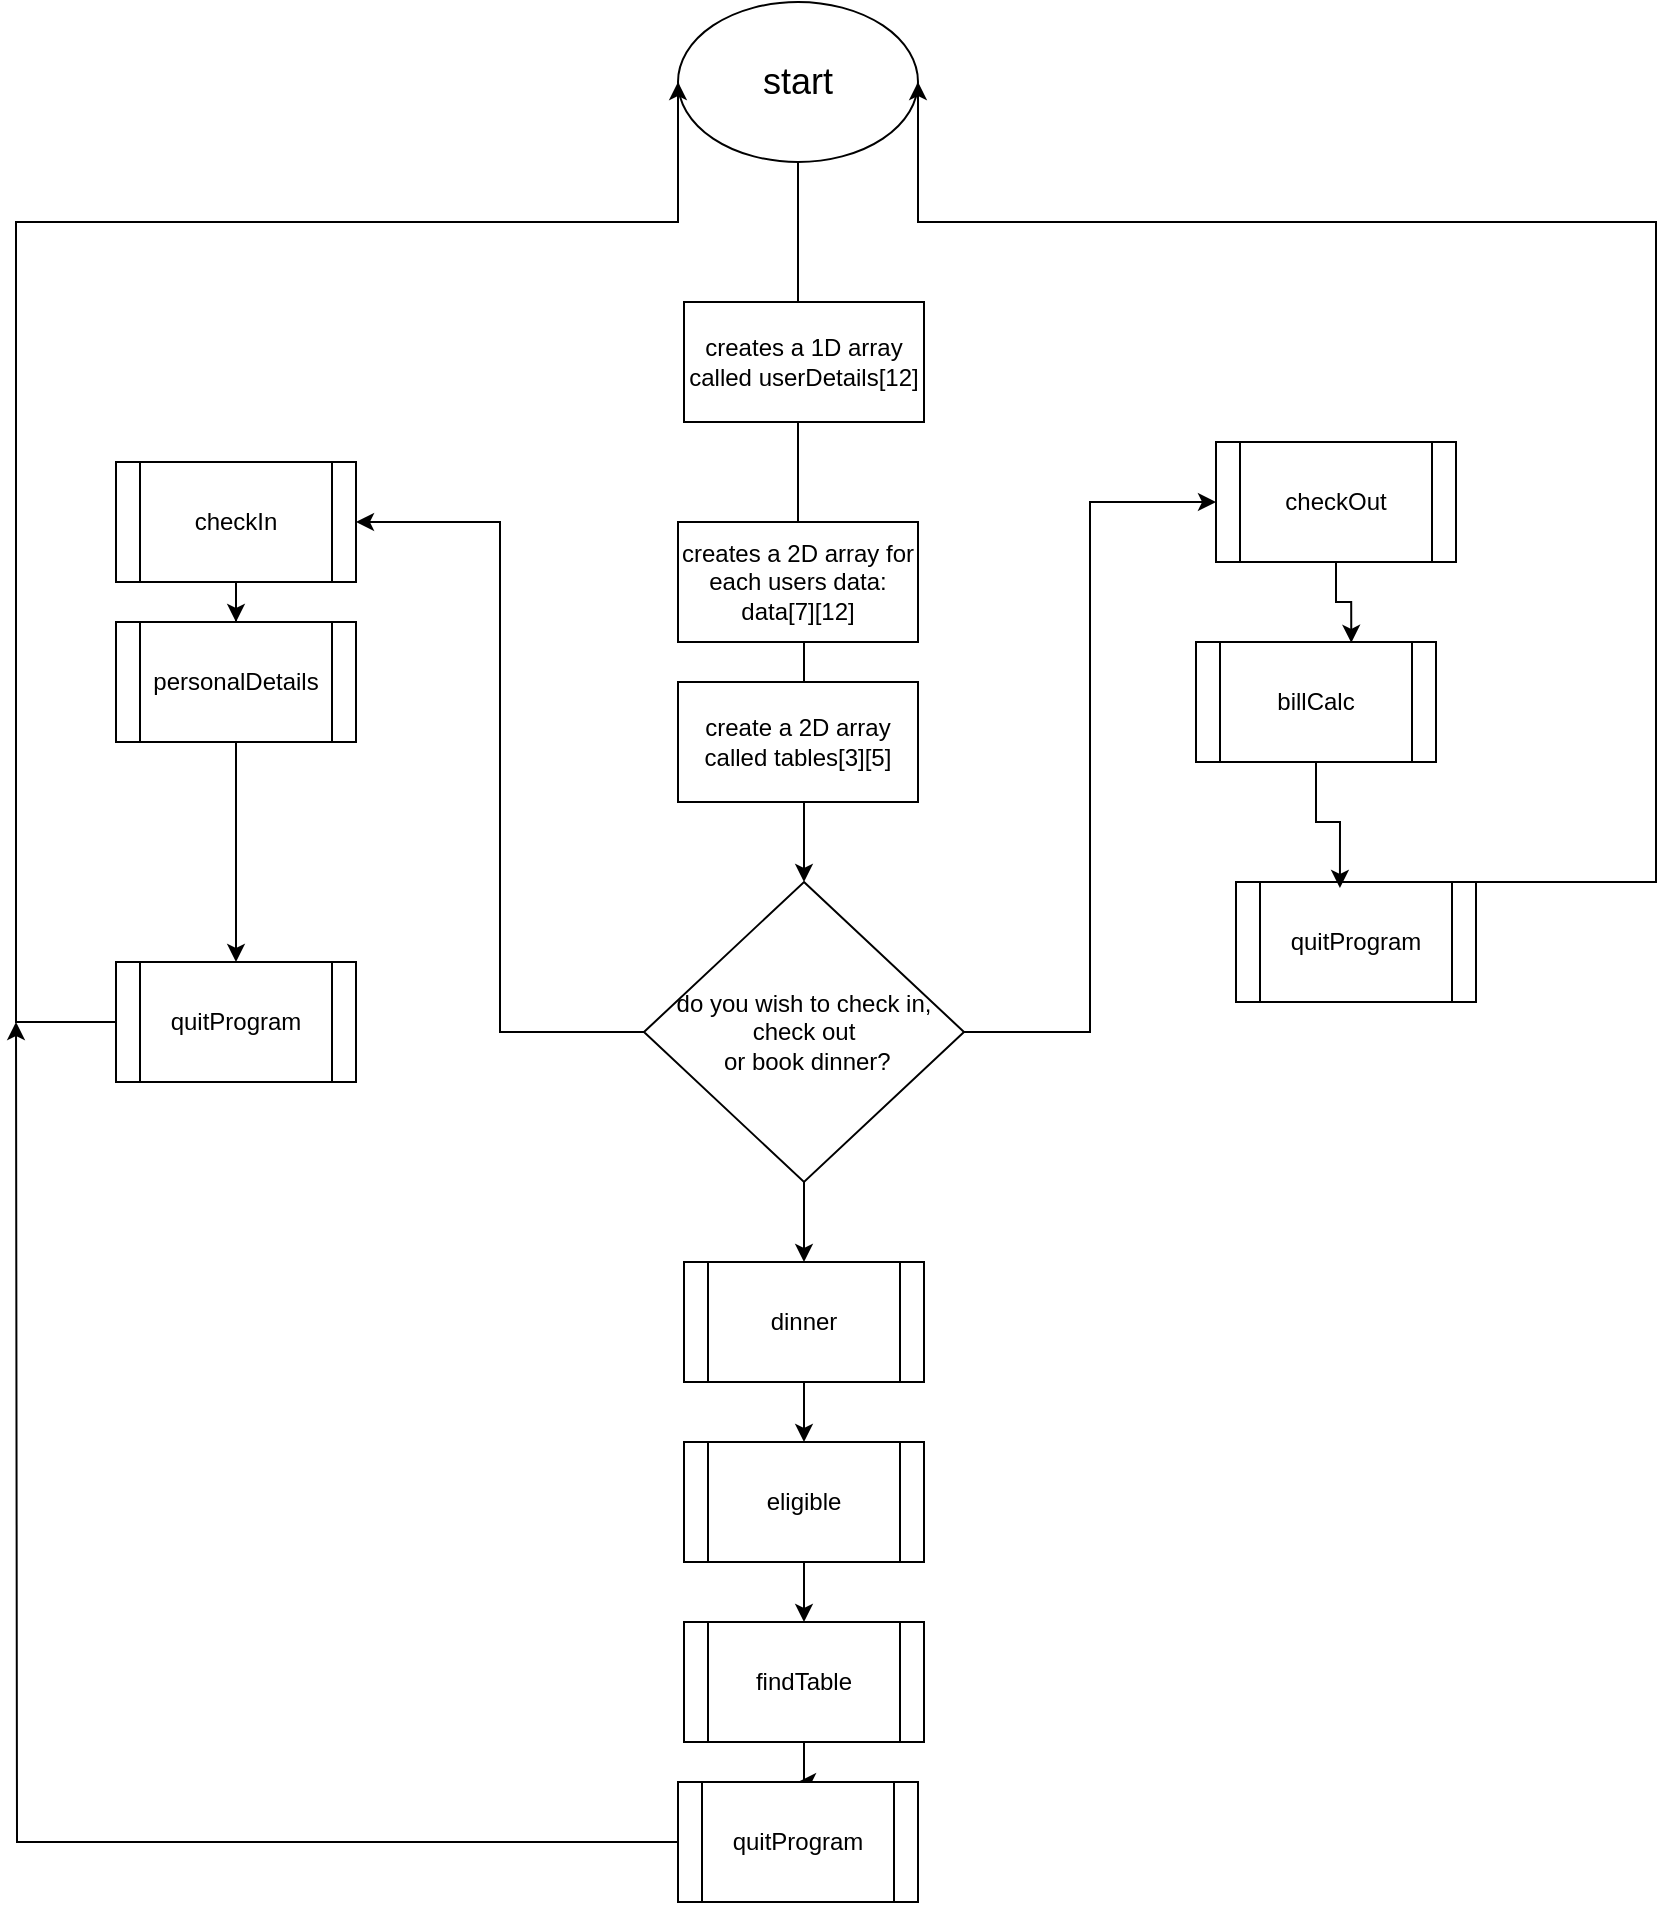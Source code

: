 <mxfile version="24.8.4">
  <diagram name="Page-1" id="GKIm5zr4rOBTvI0o6N9u">
    <mxGraphModel dx="1050" dy="1691" grid="1" gridSize="10" guides="1" tooltips="1" connect="1" arrows="1" fold="1" page="1" pageScale="1" pageWidth="827" pageHeight="1169" math="0" shadow="0">
      <root>
        <mxCell id="0" />
        <mxCell id="1" parent="0" />
        <mxCell id="iYpi32ViGrSebuN5KeIt-3" value="" style="edgeStyle=orthogonalEdgeStyle;rounded=0;orthogonalLoop=1;jettySize=auto;html=1;" parent="1" source="iYpi32ViGrSebuN5KeIt-1" target="iYpi32ViGrSebuN5KeIt-2" edge="1">
          <mxGeometry relative="1" as="geometry" />
        </mxCell>
        <mxCell id="iYpi32ViGrSebuN5KeIt-1" value="&lt;font style=&quot;font-size: 18px;&quot;&gt;start&lt;/font&gt;" style="ellipse;whiteSpace=wrap;html=1;" parent="1" vertex="1">
          <mxGeometry x="351" y="-50" width="120" height="80" as="geometry" />
        </mxCell>
        <mxCell id="iYpi32ViGrSebuN5KeIt-7" style="edgeStyle=orthogonalEdgeStyle;rounded=0;orthogonalLoop=1;jettySize=auto;html=1;entryX=1;entryY=0.5;entryDx=0;entryDy=0;" parent="1" source="iYpi32ViGrSebuN5KeIt-2" target="iYpi32ViGrSebuN5KeIt-4" edge="1">
          <mxGeometry relative="1" as="geometry">
            <mxPoint x="220" y="200" as="targetPoint" />
          </mxGeometry>
        </mxCell>
        <mxCell id="iYpi32ViGrSebuN5KeIt-8" value="" style="edgeStyle=orthogonalEdgeStyle;rounded=0;orthogonalLoop=1;jettySize=auto;html=1;" parent="1" source="iYpi32ViGrSebuN5KeIt-2" target="iYpi32ViGrSebuN5KeIt-5" edge="1">
          <mxGeometry relative="1" as="geometry" />
        </mxCell>
        <mxCell id="iYpi32ViGrSebuN5KeIt-9" style="edgeStyle=orthogonalEdgeStyle;rounded=0;orthogonalLoop=1;jettySize=auto;html=1;entryX=0;entryY=0.5;entryDx=0;entryDy=0;" parent="1" source="iYpi32ViGrSebuN5KeIt-2" target="iYpi32ViGrSebuN5KeIt-6" edge="1">
          <mxGeometry relative="1" as="geometry" />
        </mxCell>
        <mxCell id="iYpi32ViGrSebuN5KeIt-2" value="do you wish to check in,&lt;div&gt;check out&lt;/div&gt;&lt;div&gt;&amp;nbsp;or book dinner?&lt;/div&gt;" style="rhombus;whiteSpace=wrap;html=1;align=center;" parent="1" vertex="1">
          <mxGeometry x="334" y="390" width="160" height="150" as="geometry" />
        </mxCell>
        <mxCell id="iYpi32ViGrSebuN5KeIt-11" value="" style="edgeStyle=orthogonalEdgeStyle;rounded=0;orthogonalLoop=1;jettySize=auto;html=1;" parent="1" source="iYpi32ViGrSebuN5KeIt-4" target="iYpi32ViGrSebuN5KeIt-10" edge="1">
          <mxGeometry relative="1" as="geometry" />
        </mxCell>
        <mxCell id="iYpi32ViGrSebuN5KeIt-4" value="checkIn" style="shape=process;whiteSpace=wrap;html=1;backgroundOutline=1;" parent="1" vertex="1">
          <mxGeometry x="70" y="180" width="120" height="60" as="geometry" />
        </mxCell>
        <mxCell id="iYpi32ViGrSebuN5KeIt-19" value="" style="edgeStyle=orthogonalEdgeStyle;rounded=0;orthogonalLoop=1;jettySize=auto;html=1;" parent="1" source="iYpi32ViGrSebuN5KeIt-5" target="iYpi32ViGrSebuN5KeIt-18" edge="1">
          <mxGeometry relative="1" as="geometry" />
        </mxCell>
        <mxCell id="iYpi32ViGrSebuN5KeIt-5" value="dinner" style="shape=process;whiteSpace=wrap;html=1;backgroundOutline=1;" parent="1" vertex="1">
          <mxGeometry x="354" y="580" width="120" height="60" as="geometry" />
        </mxCell>
        <mxCell id="iYpi32ViGrSebuN5KeIt-6" value="checkOut" style="shape=process;whiteSpace=wrap;html=1;backgroundOutline=1;" parent="1" vertex="1">
          <mxGeometry x="620" y="170" width="120" height="60" as="geometry" />
        </mxCell>
        <mxCell id="heKLa-xPnCjZXeWw5VQV-2" style="edgeStyle=orthogonalEdgeStyle;rounded=0;orthogonalLoop=1;jettySize=auto;html=1;" parent="1" source="iYpi32ViGrSebuN5KeIt-10" target="iYpi32ViGrSebuN5KeIt-16" edge="1">
          <mxGeometry relative="1" as="geometry" />
        </mxCell>
        <mxCell id="iYpi32ViGrSebuN5KeIt-10" value="personalDetails" style="shape=process;whiteSpace=wrap;html=1;backgroundOutline=1;" parent="1" vertex="1">
          <mxGeometry x="70" y="260" width="120" height="60" as="geometry" />
        </mxCell>
        <mxCell id="iYpi32ViGrSebuN5KeIt-22" style="edgeStyle=orthogonalEdgeStyle;rounded=0;orthogonalLoop=1;jettySize=auto;html=1;entryX=0;entryY=0.5;entryDx=0;entryDy=0;" parent="1" source="iYpi32ViGrSebuN5KeIt-16" target="iYpi32ViGrSebuN5KeIt-1" edge="1">
          <mxGeometry relative="1" as="geometry">
            <Array as="points">
              <mxPoint x="20" y="460" />
              <mxPoint x="20" y="60" />
            </Array>
          </mxGeometry>
        </mxCell>
        <mxCell id="iYpi32ViGrSebuN5KeIt-16" value="quitProgram" style="shape=process;whiteSpace=wrap;html=1;backgroundOutline=1;" parent="1" vertex="1">
          <mxGeometry x="70" y="430" width="120" height="60" as="geometry" />
        </mxCell>
        <mxCell id="iYpi32ViGrSebuN5KeIt-21" value="" style="edgeStyle=orthogonalEdgeStyle;rounded=0;orthogonalLoop=1;jettySize=auto;html=1;" parent="1" source="iYpi32ViGrSebuN5KeIt-18" target="iYpi32ViGrSebuN5KeIt-20" edge="1">
          <mxGeometry relative="1" as="geometry" />
        </mxCell>
        <mxCell id="iYpi32ViGrSebuN5KeIt-18" value="eligible" style="shape=process;whiteSpace=wrap;html=1;backgroundOutline=1;" parent="1" vertex="1">
          <mxGeometry x="354" y="670" width="120" height="60" as="geometry" />
        </mxCell>
        <mxCell id="iYpi32ViGrSebuN5KeIt-25" value="" style="edgeStyle=orthogonalEdgeStyle;rounded=0;orthogonalLoop=1;jettySize=auto;html=1;" parent="1" source="iYpi32ViGrSebuN5KeIt-20" target="iYpi32ViGrSebuN5KeIt-23" edge="1">
          <mxGeometry relative="1" as="geometry" />
        </mxCell>
        <mxCell id="iYpi32ViGrSebuN5KeIt-20" value="findTable" style="shape=process;whiteSpace=wrap;html=1;backgroundOutline=1;" parent="1" vertex="1">
          <mxGeometry x="354" y="760" width="120" height="60" as="geometry" />
        </mxCell>
        <mxCell id="iYpi32ViGrSebuN5KeIt-24" style="edgeStyle=orthogonalEdgeStyle;rounded=0;orthogonalLoop=1;jettySize=auto;html=1;" parent="1" source="iYpi32ViGrSebuN5KeIt-23" edge="1">
          <mxGeometry relative="1" as="geometry">
            <mxPoint x="20" y="460" as="targetPoint" />
          </mxGeometry>
        </mxCell>
        <mxCell id="iYpi32ViGrSebuN5KeIt-23" value="quitProgram" style="shape=process;whiteSpace=wrap;html=1;backgroundOutline=1;" parent="1" vertex="1">
          <mxGeometry x="351" y="840" width="120" height="60" as="geometry" />
        </mxCell>
        <mxCell id="iYpi32ViGrSebuN5KeIt-27" value="billCalc" style="shape=process;whiteSpace=wrap;html=1;backgroundOutline=1;" parent="1" vertex="1">
          <mxGeometry x="610" y="270" width="120" height="60" as="geometry" />
        </mxCell>
        <mxCell id="iYpi32ViGrSebuN5KeIt-28" style="edgeStyle=orthogonalEdgeStyle;rounded=0;orthogonalLoop=1;jettySize=auto;html=1;entryX=0.647;entryY=0.007;entryDx=0;entryDy=0;entryPerimeter=0;" parent="1" source="iYpi32ViGrSebuN5KeIt-6" target="iYpi32ViGrSebuN5KeIt-27" edge="1">
          <mxGeometry relative="1" as="geometry" />
        </mxCell>
        <mxCell id="iYpi32ViGrSebuN5KeIt-33" style="edgeStyle=orthogonalEdgeStyle;rounded=0;orthogonalLoop=1;jettySize=auto;html=1;entryX=1;entryY=0.5;entryDx=0;entryDy=0;" parent="1" source="iYpi32ViGrSebuN5KeIt-30" target="iYpi32ViGrSebuN5KeIt-1" edge="1">
          <mxGeometry relative="1" as="geometry">
            <Array as="points">
              <mxPoint x="840" y="390" />
              <mxPoint x="840" y="60" />
            </Array>
          </mxGeometry>
        </mxCell>
        <mxCell id="iYpi32ViGrSebuN5KeIt-30" value="quitProgram" style="shape=process;whiteSpace=wrap;html=1;backgroundOutline=1;" parent="1" vertex="1">
          <mxGeometry x="630" y="390" width="120" height="60" as="geometry" />
        </mxCell>
        <mxCell id="Kp7KoYTgCoLYN2gOnkEI-1" style="edgeStyle=orthogonalEdgeStyle;rounded=0;orthogonalLoop=1;jettySize=auto;html=1;entryX=0.433;entryY=0.05;entryDx=0;entryDy=0;entryPerimeter=0;" parent="1" source="iYpi32ViGrSebuN5KeIt-27" target="iYpi32ViGrSebuN5KeIt-30" edge="1">
          <mxGeometry relative="1" as="geometry" />
        </mxCell>
        <mxCell id="heKLa-xPnCjZXeWw5VQV-1" value="creates a 2D array for each users data:&lt;div&gt;data[7][12]&lt;/div&gt;" style="rounded=0;whiteSpace=wrap;html=1;" parent="1" vertex="1">
          <mxGeometry x="351" y="210" width="120" height="60" as="geometry" />
        </mxCell>
        <mxCell id="kZ-SWJw0bnluUXhNLTbp-2" value="create a 2D array called tables[3][5]" style="rounded=0;whiteSpace=wrap;html=1;" parent="1" vertex="1">
          <mxGeometry x="351" y="290" width="120" height="60" as="geometry" />
        </mxCell>
        <mxCell id="qFn0x5bK_rS1hvPQuUpj-1" value="creates a 1D array called userDetails[12]" style="rounded=0;whiteSpace=wrap;html=1;" vertex="1" parent="1">
          <mxGeometry x="354" y="100" width="120" height="60" as="geometry" />
        </mxCell>
      </root>
    </mxGraphModel>
  </diagram>
</mxfile>
